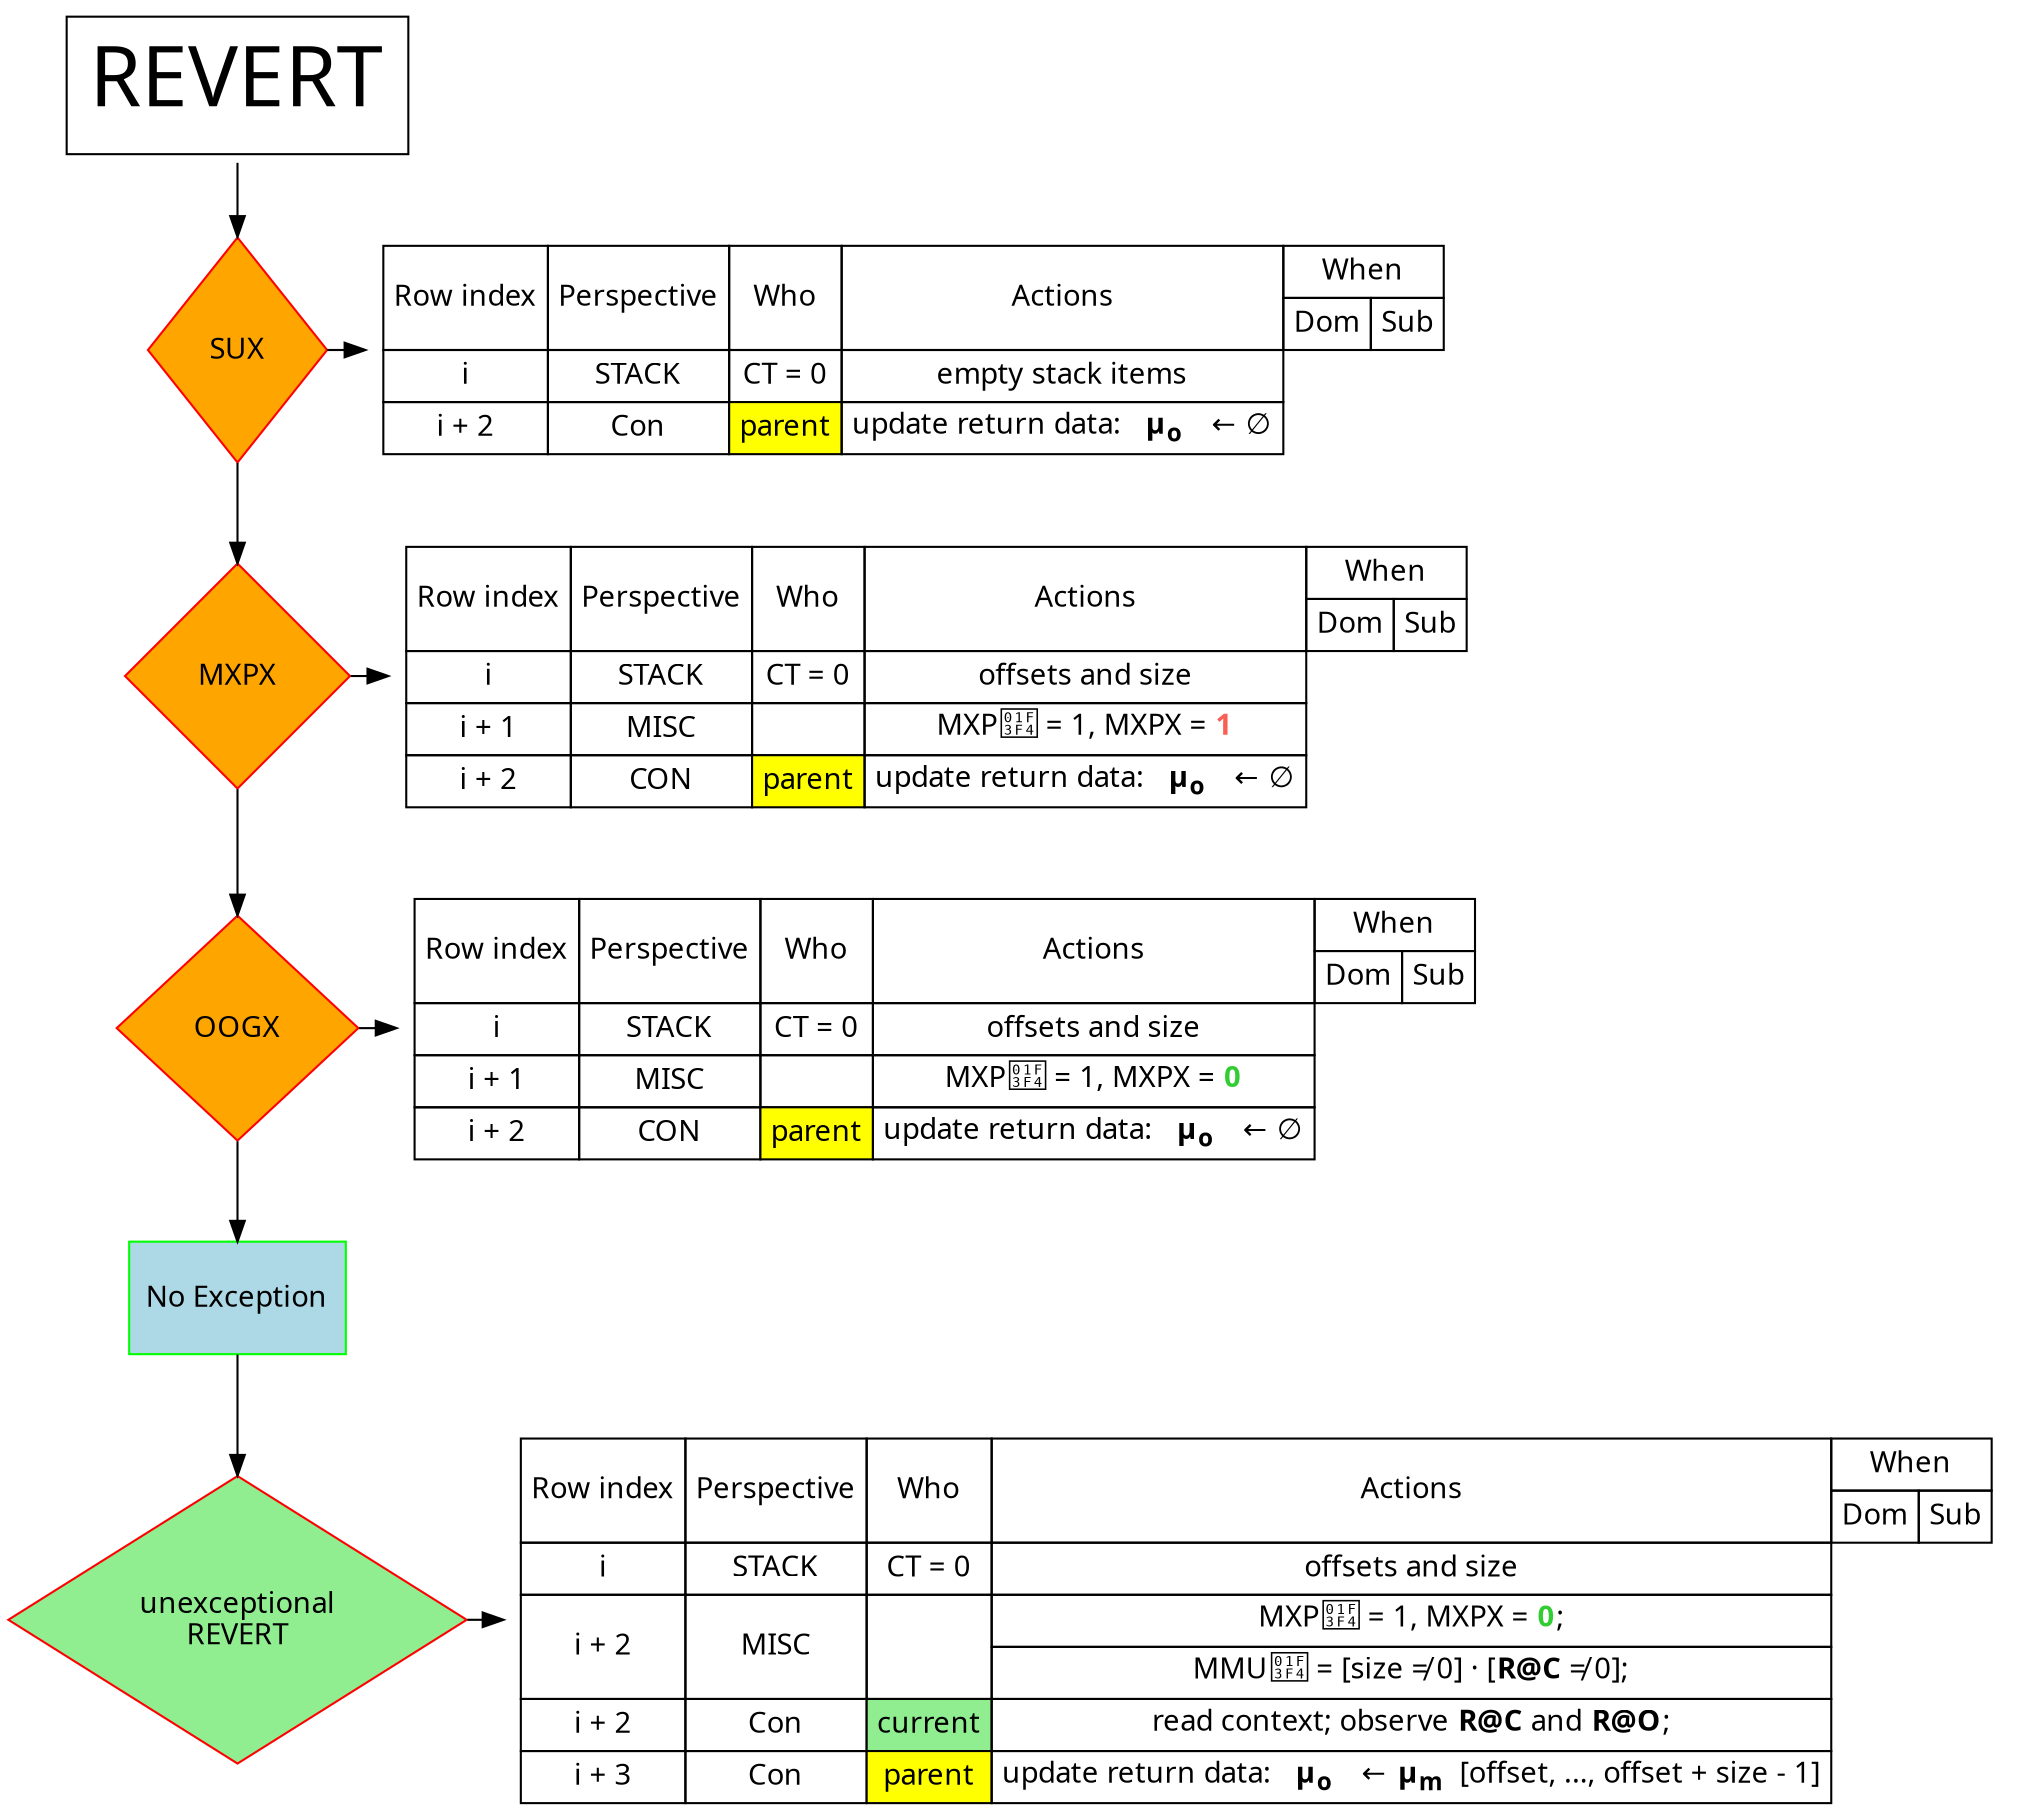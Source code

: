# http://www.graphviz.org/content/cluster

digraph G {

  node [fontname = "Handlee"];
  node [shape=plaintext];
  edge [fontname = "Handlee"];

  inst [label=<
  <TABLE BORDER="0" CELLBORDER="1" CELLSPACING="0" CELLPADDING="10">
  <TR>
  <TD><FONT POINT-SIZE="40">REVERT</FONT></TD>
  </TR>
  </TABLE>>];
  sux [
    label = "\nSUX\n ";
    shape = diamond;
    style = filled;
    fillcolor = "ORANGE";
    color = "RED";
  ];
  mxpx [
    label = "\nMXPX\n ";
    shape = diamond;
    style = filled;
    fillcolor = "ORANGE";
    color = "RED";
  ];
  oogx [
    label = "\nOOGX\n ";
    shape = diamond;
    style = filled;
    fillcolor = "ORANGE";
    color = "RED";
  ];
  unexceptional [
    label = "\nNo Exception\n ";
    shape = rect;
    style = filled;
    fillcolor = "LIGHTBLUE";
    color = "green";
  ];
  revert [
    label = "\nunexceptional\nREVERT\n ";
    shape = diamond;
    style = filled;
    fillcolor = "LIGHTGREEN";
    color = "RED";
  ];

  {
    rank=same;
    sux; sux_rows;
  }
  {
    rank=same;
    mxpx; mxpx_rows;
  }
  {
    rank=same;
    oogx; oogx_rows;
  }
  {
    rank=same;
    revert; revert_rows;
  }

  inst                       -> sux;
  sux                        -> sux_rows;
  sux                        -> mxpx;
  mxpx                       -> mxpx_rows;
  mxpx                       -> oogx
  oogx                       -> oogx_rows;
  oogx                       -> unexceptional;
  unexceptional              -> revert;
  revert                     -> revert_rows;

sux_rows [label=<
<TABLE BORDER="0" CELLBORDER="1" CELLSPACING="0" CELLPADDING="4">
  <TR>
    <TD ROWSPAN="2">Row index</TD>
    <TD ROWSPAN="2">Perspective</TD>
    <TD ROWSPAN="2">Who</TD>
    <TD ROWSPAN="2" COLSPAN="1">Actions</TD>
    <TD ROWSPAN="1" COLSPAN="2">When</TD>
  </TR>
  <TR>
    <TD ROWSPAN="1" COLSPAN="1">Dom</TD>
    <TD ROWSPAN="1" COLSPAN="1">Sub</TD>
  </TR>
  <TR>
    <TD>i</TD>
    <TD>STACK</TD>
    <TD>CT = 0</TD>
    <TD>empty stack items</TD>
  </TR>
  <TR>
    <TD>i + 2</TD>
    <TD>Con</TD>
    <TD BGCOLOR="YELLOW">parent</TD>
    <TD COLSPAN="1">update return data: &nbsp; <B>μ<sub>o</sub></B> &shy;&nbsp; ← ∅</TD>
  </TR>
</TABLE>>];

mxpx_rows [label=<
<TABLE BORDER="0" CELLBORDER="1" CELLSPACING="0" CELLPADDING="4">
  <TR>
    <TD ROWSPAN="2">Row index</TD>
    <TD ROWSPAN="2">Perspective</TD>
    <TD ROWSPAN="2">Who</TD>
    <TD ROWSPAN="2" COLSPAN="1">Actions</TD>
    <TD ROWSPAN="1" COLSPAN="2">When</TD>
  </TR>
  <TR>
    <TD ROWSPAN="1" COLSPAN="1">Dom</TD>
    <TD ROWSPAN="1" COLSPAN="1">Sub</TD>
  </TR>
  <TR>
    <TD>i</TD>
    <TD>STACK</TD>
    <TD>CT = 0</TD>
    <TD>offsets and size</TD>
  </TR>
  <TR>
    <TD>i + 1</TD>
    <TD>MISC</TD>
    <TD></TD>
    <TD>MXP🏴 = 1, MXPX = <B><FONT COLOR="#FA5F55">1</FONT></B></TD>
  </TR>
  <TR>
    <TD>i + 2</TD>
    <TD>CON</TD>
    <TD BGCOLOR="YELLOW">parent</TD>
    <TD>update return data: &nbsp; <B>μ<sub>o</sub></B> &shy;&nbsp; ← ∅</TD>
  </TR>
</TABLE>>];

oogx_rows [label=<
<TABLE BORDER="0" CELLBORDER="1" CELLSPACING="0" CELLPADDING="4">
  <TR>
    <TD ROWSPAN="2">Row index</TD>
    <TD ROWSPAN="2">Perspective</TD>
    <TD ROWSPAN="2">Who</TD>
    <TD ROWSPAN="2" COLSPAN="1">Actions</TD>
    <TD ROWSPAN="1" COLSPAN="2">When</TD>
  </TR>
  <TR>
    <TD ROWSPAN="1" COLSPAN="1">Dom</TD>
    <TD ROWSPAN="1" COLSPAN="1">Sub</TD>
  </TR>
  <TR>
    <TD>i</TD>
    <TD>STACK</TD>
    <TD>CT = 0</TD>
    <TD>offsets and size</TD>
  </TR>
  <TR>
    <TD>i + 1</TD>
    <TD>MISC</TD>
    <TD></TD>
    <TD>MXP🏴 = 1, MXPX = <B><FONT COLOR="LIMEGREEN">0</FONT></B></TD>
  </TR>
  <TR>
    <TD>i + 2</TD>
    <TD>CON</TD>
    <TD BGCOLOR="YELLOW">parent</TD>
    <TD>update return data: &nbsp; <B>μ<sub>o</sub></B> &shy;&nbsp; ← ∅</TD>
  </TR>
</TABLE>>];

revert_rows [label=<
<TABLE BORDER="0" CELLBORDER="1" CELLSPACING="0" CELLPADDING="4">
  <TR>
    <TD ROWSPAN="2">Row index</TD>
    <TD ROWSPAN="2">Perspective</TD>
    <TD ROWSPAN="2">Who</TD>
    <TD ROWSPAN="2" COLSPAN="1">Actions</TD>
    <TD ROWSPAN="1" COLSPAN="2">When</TD>
  </TR>
  <TR>
    <TD ROWSPAN="1" COLSPAN="1">Dom</TD>
    <TD ROWSPAN="1" COLSPAN="1">Sub</TD>
  </TR>
  <TR>
    <TD>i</TD>
    <TD>STACK</TD>
    <TD>CT = 0</TD>
    <TD>offsets and size</TD>
  </TR>
  <TR>
    <TD ROWSPAN="2">i + 2</TD>
    <TD ROWSPAN="2">MISC</TD>
    <TD ROWSPAN="2"></TD>
    <TD ROWSPAN="1">MXP🏴 = 1, MXPX = <B><FONT COLOR="LIMEGREEN">0</FONT></B>;</TD>
  </TR>
  <TR>
    <TD ROWSPAN="1">MMU🏴 = [size ≠ 0] &middot; [<B>R@C</B> ≠ 0];</TD>
  </TR>
  <TR>
    <TD>i + 2</TD>
    <TD>Con</TD>
    <TD BGCOLOR="LIGHTGREEN">current</TD>
    <TD COLSPAN="1">read context; observe <B>R@C</B> and <B>R@O</B>;</TD>
  </TR>
  <TR>
    <TD>i + 3</TD>
    <TD>Con</TD>
    <TD BGCOLOR="YELLOW">parent</TD>
    <TD COLSPAN="1">update return data: &nbsp; <B>μ<sub>o</sub></B> &shy;&nbsp; ← <B>μ<sub>m</sub></B> &shy;&nbsp;[offset, ..., offset + size - 1]</TD>
  </TR>
</TABLE>>];


}


